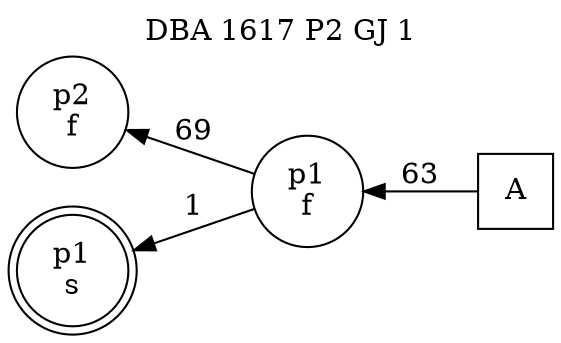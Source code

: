 digraph DBA_1617_P2_GJ_1_LOW {
labelloc="tl"
label= " DBA 1617 P2 GJ 1 "
rankdir="RL";
graph [ size=" 10 , 10 !"]

"A" [shape="square" label="A"]
"p1_f" [shape="circle" label="p1
f"]
"p2_f" [shape="circle" label="p2
f"]
"p1_s" [shape="doublecircle" label="p1
s"]
"A" -> "p1_f" [ label=63]
"p1_f" -> "p2_f" [ label=69]
"p1_f" -> "p1_s" [ label=1]
}
